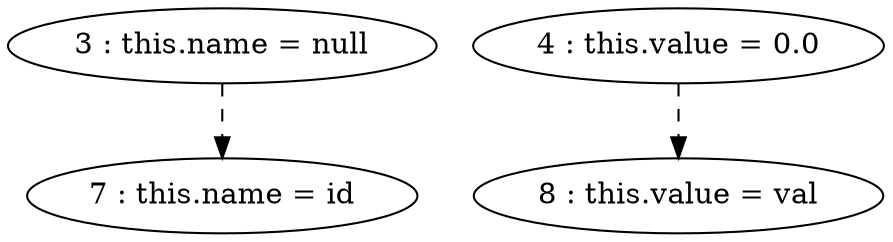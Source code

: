 digraph G {
"3 : this.name = null"
"3 : this.name = null" -> "7 : this.name = id" [style=dashed]
"4 : this.value = 0.0"
"4 : this.value = 0.0" -> "8 : this.value = val" [style=dashed]
"7 : this.name = id"
"8 : this.value = val"
}